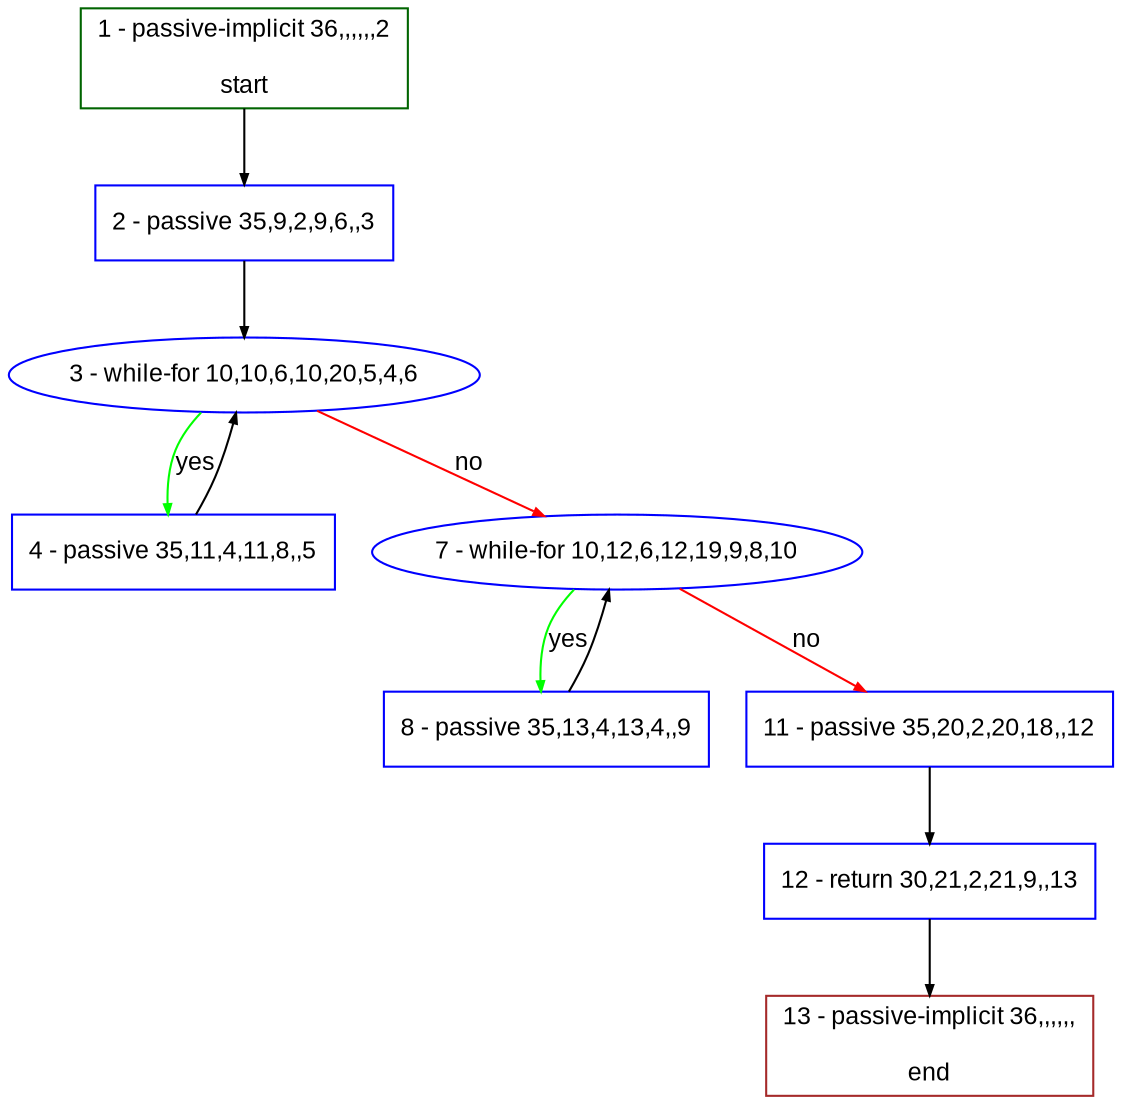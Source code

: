 digraph "" {
  graph [bgcolor="white", fillcolor="#FFFFCC", pack="true", packmode="clust", fontname="Arial", label="", fontsize="12", compound="true", style="rounded,filled"];
  node [node_initialized="no", fillcolor="white", fontname="Arial", label="", color="grey", fontsize="12", fixedsize="false", compound="true", shape="rectangle", style="filled"];
  edge [arrowtail="none", lhead="", fontcolor="black", fontname="Arial", label="", color="black", fontsize="12", arrowhead="normal", arrowsize="0.5", compound="true", ltail="", dir="forward"];
  __N1 [fillcolor="#ffffff", label="2 - passive 35,9,2,9,6,,3", color="#0000ff", shape="box", style="filled"];
  __N2 [fillcolor="#ffffff", label="1 - passive-implicit 36,,,,,,2\n\nstart", color="#006400", shape="box", style="filled"];
  __N3 [fillcolor="#ffffff", label="3 - while-for 10,10,6,10,20,5,4,6", color="#0000ff", shape="oval", style="filled"];
  __N4 [fillcolor="#ffffff", label="4 - passive 35,11,4,11,8,,5", color="#0000ff", shape="box", style="filled"];
  __N5 [fillcolor="#ffffff", label="7 - while-for 10,12,6,12,19,9,8,10", color="#0000ff", shape="oval", style="filled"];
  __N6 [fillcolor="#ffffff", label="8 - passive 35,13,4,13,4,,9", color="#0000ff", shape="box", style="filled"];
  __N7 [fillcolor="#ffffff", label="11 - passive 35,20,2,20,18,,12", color="#0000ff", shape="box", style="filled"];
  __N8 [fillcolor="#ffffff", label="12 - return 30,21,2,21,9,,13", color="#0000ff", shape="box", style="filled"];
  __N9 [fillcolor="#ffffff", label="13 - passive-implicit 36,,,,,,\n\nend", color="#a52a2a", shape="box", style="filled"];
  __N2 -> __N1 [arrowtail="none", color="#000000", label="", arrowhead="normal", dir="forward"];
  __N1 -> __N3 [arrowtail="none", color="#000000", label="", arrowhead="normal", dir="forward"];
  __N3 -> __N4 [arrowtail="none", color="#00ff00", label="yes", arrowhead="normal", dir="forward"];
  __N4 -> __N3 [arrowtail="none", color="#000000", label="", arrowhead="normal", dir="forward"];
  __N3 -> __N5 [arrowtail="none", color="#ff0000", label="no", arrowhead="normal", dir="forward"];
  __N5 -> __N6 [arrowtail="none", color="#00ff00", label="yes", arrowhead="normal", dir="forward"];
  __N6 -> __N5 [arrowtail="none", color="#000000", label="", arrowhead="normal", dir="forward"];
  __N5 -> __N7 [arrowtail="none", color="#ff0000", label="no", arrowhead="normal", dir="forward"];
  __N7 -> __N8 [arrowtail="none", color="#000000", label="", arrowhead="normal", dir="forward"];
  __N8 -> __N9 [arrowtail="none", color="#000000", label="", arrowhead="normal", dir="forward"];
}
